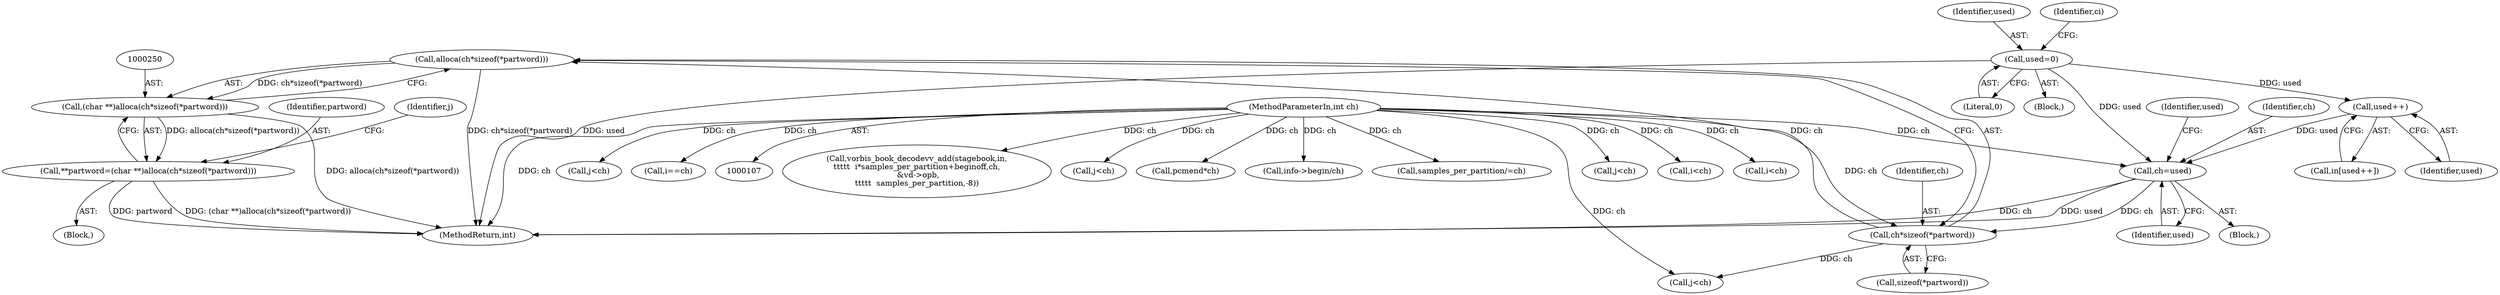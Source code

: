 digraph "1_Android_659030a2e80c38fb8da0a4eb68695349eec6778b@API" {
"1000251" [label="(Call,alloca(ch*sizeof(*partword)))"];
"1000252" [label="(Call,ch*sizeof(*partword))"];
"1000240" [label="(Call,ch=used)"];
"1000235" [label="(Call,used++)"];
"1000119" [label="(Call,used=0)"];
"1000112" [label="(MethodParameterIn,int ch)"];
"1000249" [label="(Call,(char **)alloca(ch*sizeof(*partword)))"];
"1000247" [label="(Call,**partword=(char **)alloca(ch*sizeof(*partword)))"];
"1000254" [label="(Call,sizeof(*partword))"];
"1000245" [label="(Block,)"];
"1000261" [label="(Call,j<ch)"];
"1000112" [label="(MethodParameterIn,int ch)"];
"1000119" [label="(Call,used=0)"];
"1000832" [label="(Call,vorbis_book_decodevv_add(stagebook,in,\n\t\t\t\t\t  i*samples_per_partition+beginoff,ch,\n &vd->opb,\n\t\t\t\t\t  samples_per_partition,-8))"];
"1000249" [label="(Call,(char **)alloca(ch*sizeof(*partword)))"];
"1000253" [label="(Identifier,ch)"];
"1000236" [label="(Identifier,used)"];
"1000113" [label="(Block,)"];
"1000120" [label="(Identifier,used)"];
"1000233" [label="(Call,in[used++])"];
"1000241" [label="(Identifier,ch)"];
"1000202" [label="(Block,)"];
"1000354" [label="(Call,j<ch)"];
"1000259" [label="(Identifier,j)"];
"1000252" [label="(Call,ch*sizeof(*partword))"];
"1000578" [label="(Call,pcmend*ch)"];
"1000235" [label="(Call,used++)"];
"1000240" [label="(Call,ch=used)"];
"1000244" [label="(Identifier,used)"];
"1000242" [label="(Identifier,used)"];
"1000854" [label="(MethodReturn,int)"];
"1000248" [label="(Identifier,partword)"];
"1000121" [label="(Literal,0)"];
"1000640" [label="(Call,info->begin/ch)"];
"1000247" [label="(Call,**partword=(char **)alloca(ch*sizeof(*partword)))"];
"1000665" [label="(Call,samples_per_partition/=ch)"];
"1000474" [label="(Call,j<ch)"];
"1000649" [label="(Call,i<ch)"];
"1000223" [label="(Call,i<ch)"];
"1000124" [label="(Identifier,ci)"];
"1000391" [label="(Call,j<ch)"];
"1000660" [label="(Call,i==ch)"];
"1000251" [label="(Call,alloca(ch*sizeof(*partword)))"];
"1000251" -> "1000249"  [label="AST: "];
"1000251" -> "1000252"  [label="CFG: "];
"1000252" -> "1000251"  [label="AST: "];
"1000249" -> "1000251"  [label="CFG: "];
"1000251" -> "1000854"  [label="DDG: ch*sizeof(*partword)"];
"1000251" -> "1000249"  [label="DDG: ch*sizeof(*partword)"];
"1000252" -> "1000251"  [label="DDG: ch"];
"1000252" -> "1000254"  [label="CFG: "];
"1000253" -> "1000252"  [label="AST: "];
"1000254" -> "1000252"  [label="AST: "];
"1000240" -> "1000252"  [label="DDG: ch"];
"1000112" -> "1000252"  [label="DDG: ch"];
"1000252" -> "1000261"  [label="DDG: ch"];
"1000240" -> "1000202"  [label="AST: "];
"1000240" -> "1000242"  [label="CFG: "];
"1000241" -> "1000240"  [label="AST: "];
"1000242" -> "1000240"  [label="AST: "];
"1000244" -> "1000240"  [label="CFG: "];
"1000240" -> "1000854"  [label="DDG: used"];
"1000240" -> "1000854"  [label="DDG: ch"];
"1000235" -> "1000240"  [label="DDG: used"];
"1000119" -> "1000240"  [label="DDG: used"];
"1000112" -> "1000240"  [label="DDG: ch"];
"1000235" -> "1000233"  [label="AST: "];
"1000235" -> "1000236"  [label="CFG: "];
"1000236" -> "1000235"  [label="AST: "];
"1000233" -> "1000235"  [label="CFG: "];
"1000119" -> "1000235"  [label="DDG: used"];
"1000119" -> "1000113"  [label="AST: "];
"1000119" -> "1000121"  [label="CFG: "];
"1000120" -> "1000119"  [label="AST: "];
"1000121" -> "1000119"  [label="AST: "];
"1000124" -> "1000119"  [label="CFG: "];
"1000119" -> "1000854"  [label="DDG: used"];
"1000112" -> "1000107"  [label="AST: "];
"1000112" -> "1000854"  [label="DDG: ch"];
"1000112" -> "1000223"  [label="DDG: ch"];
"1000112" -> "1000261"  [label="DDG: ch"];
"1000112" -> "1000354"  [label="DDG: ch"];
"1000112" -> "1000391"  [label="DDG: ch"];
"1000112" -> "1000474"  [label="DDG: ch"];
"1000112" -> "1000578"  [label="DDG: ch"];
"1000112" -> "1000640"  [label="DDG: ch"];
"1000112" -> "1000649"  [label="DDG: ch"];
"1000112" -> "1000660"  [label="DDG: ch"];
"1000112" -> "1000665"  [label="DDG: ch"];
"1000112" -> "1000832"  [label="DDG: ch"];
"1000249" -> "1000247"  [label="AST: "];
"1000250" -> "1000249"  [label="AST: "];
"1000247" -> "1000249"  [label="CFG: "];
"1000249" -> "1000854"  [label="DDG: alloca(ch*sizeof(*partword))"];
"1000249" -> "1000247"  [label="DDG: alloca(ch*sizeof(*partword))"];
"1000247" -> "1000245"  [label="AST: "];
"1000248" -> "1000247"  [label="AST: "];
"1000259" -> "1000247"  [label="CFG: "];
"1000247" -> "1000854"  [label="DDG: partword"];
"1000247" -> "1000854"  [label="DDG: (char **)alloca(ch*sizeof(*partword))"];
}
